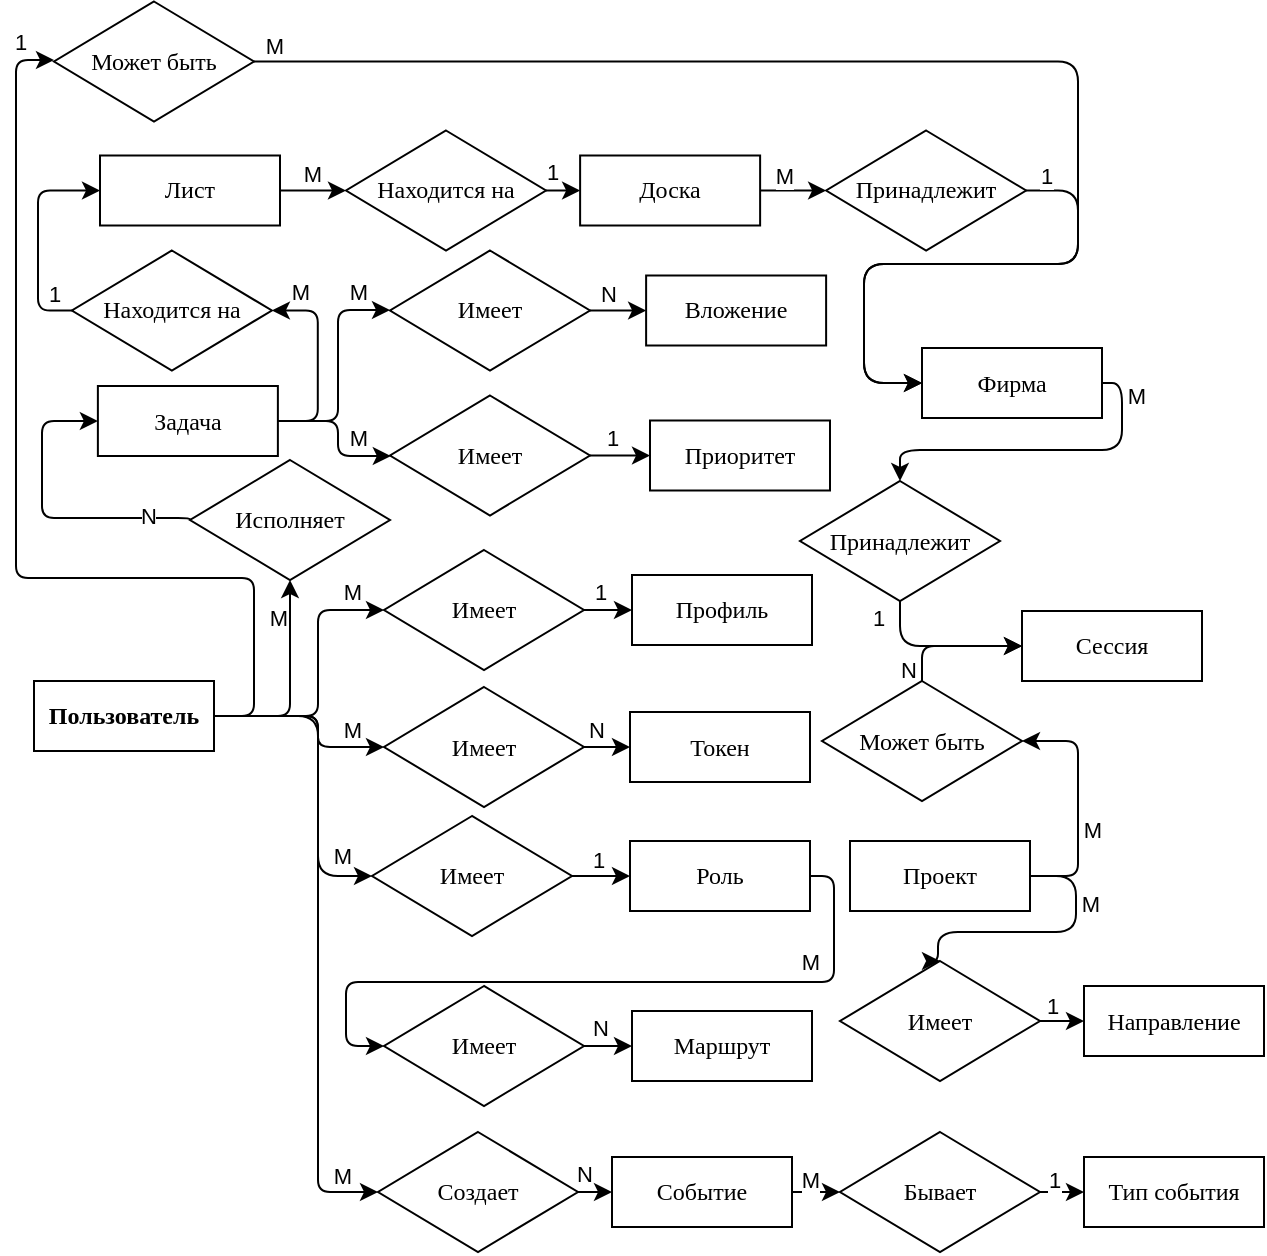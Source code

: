 <mxfile version="24.4.10" type="github">
  <diagram name="Page-1" id="e56a1550-8fbb-45ad-956c-1786394a9013">
    <mxGraphModel dx="1857" dy="-1035" grid="0" gridSize="10" guides="1" tooltips="1" connect="1" arrows="1" fold="1" page="0" pageScale="1" pageWidth="1100" pageHeight="850" background="none" math="0" shadow="0">
      <root>
        <mxCell id="0" />
        <mxCell id="1" parent="0" />
        <mxCell id="h-be-nQW5oj6uktQYkDy-24" value="" style="edgeStyle=orthogonalEdgeStyle;orthogonalLoop=1;jettySize=auto;entryX=0;entryY=0.5;entryDx=0;entryDy=0;fontFamily=Liberation Serif;strokeWidth=1;strokeColor=default;shadow=0;arcSize=12;verticalAlign=middle;labelBorderColor=none;textShadow=0;html=1;" parent="1" source="h-be-nQW5oj6uktQYkDy-1" target="h-be-nQW5oj6uktQYkDy-23" edge="1">
          <mxGeometry relative="1" as="geometry">
            <Array as="points">
              <mxPoint x="-272" y="1978" />
              <mxPoint x="-272" y="1994" />
            </Array>
          </mxGeometry>
        </mxCell>
        <mxCell id="i8nQIkuB7FwAI8t4EA_o-6" value="M" style="edgeLabel;html=1;align=center;verticalAlign=middle;resizable=0;points=[];" vertex="1" connectable="0" parent="h-be-nQW5oj6uktQYkDy-24">
          <mxGeometry x="0.714" relative="1" as="geometry">
            <mxPoint x="-2" y="-9" as="offset" />
          </mxGeometry>
        </mxCell>
        <mxCell id="h-be-nQW5oj6uktQYkDy-55" value="" style="edgeStyle=orthogonalEdgeStyle;orthogonalLoop=1;jettySize=auto;entryX=0;entryY=0.5;entryDx=0;entryDy=0;fontFamily=Liberation Serif;strokeWidth=1;strokeColor=default;shadow=0;arcSize=12;verticalAlign=middle;labelBorderColor=none;textShadow=0;html=1;exitX=1;exitY=0.5;exitDx=0;exitDy=0;" parent="1" source="h-be-nQW5oj6uktQYkDy-1" target="h-be-nQW5oj6uktQYkDy-54" edge="1">
          <mxGeometry relative="1" as="geometry">
            <Array as="points">
              <mxPoint x="-272" y="1978" />
              <mxPoint x="-272" y="2216" />
            </Array>
          </mxGeometry>
        </mxCell>
        <mxCell id="i8nQIkuB7FwAI8t4EA_o-13" value="M" style="edgeLabel;html=1;align=center;verticalAlign=middle;resizable=0;points=[];" vertex="1" connectable="0" parent="h-be-nQW5oj6uktQYkDy-55">
          <mxGeometry x="0.88" y="1" relative="1" as="geometry">
            <mxPoint x="1" y="-7" as="offset" />
          </mxGeometry>
        </mxCell>
        <mxCell id="h-be-nQW5oj6uktQYkDy-67" value="" style="edgeStyle=orthogonalEdgeStyle;orthogonalLoop=1;jettySize=auto;entryX=0;entryY=0.5;entryDx=0;entryDy=0;fontFamily=Liberation Serif;strokeWidth=1;strokeColor=default;shadow=0;arcSize=12;verticalAlign=middle;labelBorderColor=none;textShadow=0;html=1;" parent="1" source="h-be-nQW5oj6uktQYkDy-1" target="h-be-nQW5oj6uktQYkDy-66" edge="1">
          <mxGeometry relative="1" as="geometry">
            <Array as="points">
              <mxPoint x="-272" y="1978" />
              <mxPoint x="-272" y="1925" />
            </Array>
          </mxGeometry>
        </mxCell>
        <mxCell id="i8nQIkuB7FwAI8t4EA_o-15" value="M" style="edgeLabel;html=1;align=center;verticalAlign=middle;resizable=0;points=[];" vertex="1" connectable="0" parent="h-be-nQW5oj6uktQYkDy-67">
          <mxGeometry x="0.692" relative="1" as="geometry">
            <mxPoint x="5" y="-9" as="offset" />
          </mxGeometry>
        </mxCell>
        <mxCell id="h-be-nQW5oj6uktQYkDy-74" value="" style="edgeStyle=orthogonalEdgeStyle;orthogonalLoop=1;jettySize=auto;entryX=0.5;entryY=1;entryDx=0;entryDy=0;fontFamily=Liberation Serif;strokeWidth=1;strokeColor=default;shadow=0;arcSize=12;verticalAlign=middle;labelBorderColor=none;textShadow=0;html=1;exitX=1;exitY=0.5;exitDx=0;exitDy=0;" parent="1" source="h-be-nQW5oj6uktQYkDy-1" target="h-be-nQW5oj6uktQYkDy-73" edge="1">
          <mxGeometry relative="1" as="geometry">
            <mxPoint x="-116.0" y="2072" as="targetPoint" />
            <Array as="points">
              <mxPoint x="-286" y="1978" />
            </Array>
          </mxGeometry>
        </mxCell>
        <mxCell id="i8nQIkuB7FwAI8t4EA_o-17" value="M" style="edgeLabel;html=1;align=center;verticalAlign=middle;resizable=0;points=[];" vertex="1" connectable="0" parent="h-be-nQW5oj6uktQYkDy-74">
          <mxGeometry x="0.654" relative="1" as="geometry">
            <mxPoint x="-6" as="offset" />
          </mxGeometry>
        </mxCell>
        <mxCell id="h-be-nQW5oj6uktQYkDy-76" value="" style="edgeStyle=orthogonalEdgeStyle;orthogonalLoop=1;jettySize=auto;entryX=0;entryY=0.5;entryDx=0;entryDy=0;fontFamily=Liberation Serif;exitX=1;exitY=0.5;exitDx=0;exitDy=0;strokeWidth=1;strokeColor=default;shadow=0;arcSize=12;verticalAlign=middle;labelBorderColor=none;textShadow=0;html=1;" parent="1" source="h-be-nQW5oj6uktQYkDy-1" target="h-be-nQW5oj6uktQYkDy-77" edge="1">
          <mxGeometry relative="1" as="geometry">
            <mxPoint x="-371.03" y="1946" as="sourcePoint" />
            <mxPoint x="-483.03" y="1545" as="targetPoint" />
            <Array as="points">
              <mxPoint x="-304" y="1978" />
              <mxPoint x="-304" y="1909" />
              <mxPoint x="-423" y="1909" />
              <mxPoint x="-423" y="1650" />
              <mxPoint x="-404" y="1650" />
            </Array>
          </mxGeometry>
        </mxCell>
        <mxCell id="i8nQIkuB7FwAI8t4EA_o-1" value="1" style="edgeLabel;html=1;align=center;verticalAlign=middle;resizable=0;points=[];" vertex="1" connectable="0" parent="h-be-nQW5oj6uktQYkDy-76">
          <mxGeometry x="0.779" y="1" relative="1" as="geometry">
            <mxPoint x="3" y="-43" as="offset" />
          </mxGeometry>
        </mxCell>
        <mxCell id="i8nQIkuB7FwAI8t4EA_o-38" style="rounded=1;orthogonalLoop=1;jettySize=auto;html=1;entryX=0;entryY=0.5;entryDx=0;entryDy=0;edgeStyle=orthogonalEdgeStyle;curved=0;" edge="1" parent="1" source="h-be-nQW5oj6uktQYkDy-1" target="i8nQIkuB7FwAI8t4EA_o-36">
          <mxGeometry relative="1" as="geometry">
            <Array as="points">
              <mxPoint x="-272" y="1978" />
              <mxPoint x="-272" y="2058" />
            </Array>
          </mxGeometry>
        </mxCell>
        <mxCell id="i8nQIkuB7FwAI8t4EA_o-42" value="M" style="edgeLabel;html=1;align=center;verticalAlign=middle;resizable=0;points=[];" vertex="1" connectable="0" parent="i8nQIkuB7FwAI8t4EA_o-38">
          <mxGeometry x="0.779" y="-1" relative="1" as="geometry">
            <mxPoint x="2" y="-11" as="offset" />
          </mxGeometry>
        </mxCell>
        <mxCell id="h-be-nQW5oj6uktQYkDy-1" value="Пользователь" style="rounded=0;fontFamily=Liberation Serif;strokeWidth=1;strokeColor=default;shadow=0;arcSize=12;verticalAlign=middle;labelBorderColor=none;textShadow=0;whiteSpace=wrap;html=1;fontSize=12;fontStyle=1" parent="1" vertex="1">
          <mxGeometry x="-414" y="1960.5" width="90" height="35" as="geometry" />
        </mxCell>
        <mxCell id="h-be-nQW5oj6uktQYkDy-2" value="Роль" style="rounded=0;fontFamily=Liberation Serif;strokeWidth=1;strokeColor=default;shadow=0;arcSize=12;verticalAlign=middle;labelBorderColor=none;textShadow=0;whiteSpace=wrap;html=1;flipH=1;" parent="1" vertex="1">
          <mxGeometry x="-116" y="2040.5" width="90" height="35" as="geometry" />
        </mxCell>
        <mxCell id="h-be-nQW5oj6uktQYkDy-4" value="Токен" style="rounded=0;fontFamily=Liberation Serif;strokeWidth=1;strokeColor=default;shadow=0;arcSize=12;verticalAlign=middle;labelBorderColor=none;textShadow=0;whiteSpace=wrap;html=1;" parent="1" vertex="1">
          <mxGeometry x="-116" y="1976" width="90" height="35" as="geometry" />
        </mxCell>
        <mxCell id="h-be-nQW5oj6uktQYkDy-93" style="edgeStyle=orthogonalEdgeStyle;orthogonalLoop=1;jettySize=auto;html=1;entryX=0.5;entryY=0;entryDx=0;entryDy=0;exitX=1;exitY=0.5;exitDx=0;exitDy=0;" parent="1" source="h-be-nQW5oj6uktQYkDy-5" target="h-be-nQW5oj6uktQYkDy-51" edge="1">
          <mxGeometry relative="1" as="geometry">
            <Array as="points">
              <mxPoint x="130" y="1812" />
              <mxPoint x="130" y="1845" />
              <mxPoint x="19" y="1845" />
            </Array>
          </mxGeometry>
        </mxCell>
        <mxCell id="i8nQIkuB7FwAI8t4EA_o-29" value="M" style="edgeLabel;html=1;align=center;verticalAlign=middle;resizable=0;points=[];" vertex="1" connectable="0" parent="h-be-nQW5oj6uktQYkDy-93">
          <mxGeometry x="0.7" relative="1" as="geometry">
            <mxPoint x="108" y="-27" as="offset" />
          </mxGeometry>
        </mxCell>
        <mxCell id="h-be-nQW5oj6uktQYkDy-5" value="Фирма" style="rounded=0;fontFamily=Liberation Serif;strokeWidth=1;strokeColor=default;shadow=0;arcSize=12;verticalAlign=middle;labelBorderColor=none;textShadow=0;whiteSpace=wrap;html=1;" parent="1" vertex="1">
          <mxGeometry x="30" y="1794" width="90" height="35" as="geometry" />
        </mxCell>
        <mxCell id="h-be-nQW5oj6uktQYkDy-58" value="" style="edgeStyle=orthogonalEdgeStyle;orthogonalLoop=1;jettySize=auto;entryX=1;entryY=0.5;entryDx=0;entryDy=0;fontFamily=Liberation Serif;exitX=1;exitY=0.5;exitDx=0;exitDy=0;strokeWidth=1;strokeColor=default;shadow=0;arcSize=12;verticalAlign=middle;labelBorderColor=none;textShadow=0;html=1;" parent="1" source="h-be-nQW5oj6uktQYkDy-6" target="h-be-nQW5oj6uktQYkDy-57" edge="1">
          <mxGeometry relative="1" as="geometry">
            <Array as="points">
              <mxPoint x="108" y="2058" />
              <mxPoint x="108" y="1991" />
            </Array>
          </mxGeometry>
        </mxCell>
        <mxCell id="i8nQIkuB7FwAI8t4EA_o-31" value="M" style="edgeLabel;html=1;align=center;verticalAlign=middle;resizable=0;points=[];" vertex="1" connectable="0" parent="h-be-nQW5oj6uktQYkDy-58">
          <mxGeometry x="-0.193" y="-1" relative="1" as="geometry">
            <mxPoint x="6" y="1" as="offset" />
          </mxGeometry>
        </mxCell>
        <mxCell id="h-be-nQW5oj6uktQYkDy-96" style="edgeStyle=orthogonalEdgeStyle;orthogonalLoop=1;jettySize=auto;html=1;entryX=0.5;entryY=0;entryDx=0;entryDy=0;exitX=1;exitY=0.5;exitDx=0;exitDy=0;" parent="1" source="h-be-nQW5oj6uktQYkDy-6" target="h-be-nQW5oj6uktQYkDy-70" edge="1">
          <mxGeometry relative="1" as="geometry">
            <Array as="points">
              <mxPoint x="107" y="2058" />
              <mxPoint x="107" y="2086" />
              <mxPoint x="38" y="2086" />
              <mxPoint x="38" y="2101" />
            </Array>
          </mxGeometry>
        </mxCell>
        <mxCell id="i8nQIkuB7FwAI8t4EA_o-33" value="M" style="edgeLabel;html=1;align=center;verticalAlign=middle;resizable=0;points=[];" vertex="1" connectable="0" parent="h-be-nQW5oj6uktQYkDy-96">
          <mxGeometry x="-0.423" y="-1" relative="1" as="geometry">
            <mxPoint x="8" y="-2" as="offset" />
          </mxGeometry>
        </mxCell>
        <mxCell id="h-be-nQW5oj6uktQYkDy-6" value="Проект" style="rounded=0;fontFamily=Liberation Serif;strokeWidth=1;strokeColor=default;shadow=0;arcSize=12;verticalAlign=middle;labelBorderColor=none;textShadow=0;whiteSpace=wrap;html=1;" parent="1" vertex="1">
          <mxGeometry x="-6" y="2040.5" width="90" height="35" as="geometry" />
        </mxCell>
        <mxCell id="h-be-nQW5oj6uktQYkDy-7" value="Маршрут" style="rounded=0;fontFamily=Liberation Serif;strokeWidth=1;strokeColor=default;shadow=0;arcSize=12;verticalAlign=middle;labelBorderColor=none;textShadow=0;whiteSpace=wrap;html=1;" parent="1" vertex="1">
          <mxGeometry x="-115" y="2125.5" width="90" height="35" as="geometry" />
        </mxCell>
        <mxCell id="h-be-nQW5oj6uktQYkDy-8" value="Сессия" style="rounded=0;fontFamily=Liberation Serif;strokeWidth=1;strokeColor=default;shadow=0;arcSize=12;verticalAlign=middle;labelBorderColor=none;textShadow=0;whiteSpace=wrap;html=1;" parent="1" vertex="1">
          <mxGeometry x="80" y="1925.5" width="90" height="35" as="geometry" />
        </mxCell>
        <mxCell id="h-be-nQW5oj6uktQYkDy-49" value="" style="edgeStyle=orthogonalEdgeStyle;orthogonalLoop=1;jettySize=auto;entryX=0;entryY=0.5;entryDx=0;entryDy=0;fontFamily=Liberation Serif;exitX=1;exitY=0.5;exitDx=0;exitDy=0;strokeWidth=1;strokeColor=default;shadow=0;arcSize=12;verticalAlign=middle;labelBorderColor=none;textShadow=0;html=1;" parent="1" source="h-be-nQW5oj6uktQYkDy-9" target="h-be-nQW5oj6uktQYkDy-48" edge="1">
          <mxGeometry relative="1" as="geometry" />
        </mxCell>
        <mxCell id="i8nQIkuB7FwAI8t4EA_o-27" value="M" style="edgeLabel;html=1;align=center;verticalAlign=middle;resizable=0;points=[];" vertex="1" connectable="0" parent="h-be-nQW5oj6uktQYkDy-49">
          <mxGeometry x="-0.338" y="3" relative="1" as="geometry">
            <mxPoint x="1" y="-5" as="offset" />
          </mxGeometry>
        </mxCell>
        <mxCell id="h-be-nQW5oj6uktQYkDy-9" value="Доска" style="rounded=0;fontFamily=Liberation Serif;strokeWidth=1;strokeColor=default;shadow=0;arcSize=12;verticalAlign=middle;labelBorderColor=none;textShadow=0;whiteSpace=wrap;html=1;" parent="1" vertex="1">
          <mxGeometry x="-140.94" y="1697.75" width="90" height="35" as="geometry" />
        </mxCell>
        <mxCell id="h-be-nQW5oj6uktQYkDy-46" value="" style="edgeStyle=orthogonalEdgeStyle;orthogonalLoop=1;jettySize=auto;entryX=0;entryY=0.5;entryDx=0;entryDy=0;fontFamily=Liberation Serif;exitX=1;exitY=0.5;exitDx=0;exitDy=0;strokeWidth=1;strokeColor=default;shadow=0;arcSize=12;verticalAlign=middle;labelBorderColor=none;textShadow=0;html=1;" parent="1" source="h-be-nQW5oj6uktQYkDy-10" target="h-be-nQW5oj6uktQYkDy-45" edge="1">
          <mxGeometry relative="1" as="geometry" />
        </mxCell>
        <mxCell id="i8nQIkuB7FwAI8t4EA_o-25" value="M" style="edgeLabel;html=1;align=center;verticalAlign=middle;resizable=0;points=[];" vertex="1" connectable="0" parent="h-be-nQW5oj6uktQYkDy-46">
          <mxGeometry x="0.004" y="1" relative="1" as="geometry">
            <mxPoint x="-1" y="-8" as="offset" />
          </mxGeometry>
        </mxCell>
        <mxCell id="h-be-nQW5oj6uktQYkDy-10" value="Лист" style="rounded=0;fontFamily=Liberation Serif;strokeWidth=1;strokeColor=default;shadow=0;arcSize=12;verticalAlign=middle;labelBorderColor=none;textShadow=0;whiteSpace=wrap;html=1;" parent="1" vertex="1">
          <mxGeometry x="-381" y="1697.75" width="90" height="35" as="geometry" />
        </mxCell>
        <mxCell id="h-be-nQW5oj6uktQYkDy-62" value="" style="edgeStyle=orthogonalEdgeStyle;orthogonalLoop=1;jettySize=auto;entryX=0;entryY=0.5;entryDx=0;entryDy=0;fontFamily=Liberation Serif;exitX=1;exitY=0.5;exitDx=0;exitDy=0;strokeWidth=1;strokeColor=default;shadow=0;arcSize=12;verticalAlign=middle;labelBorderColor=none;textShadow=0;html=1;" parent="1" source="h-be-nQW5oj6uktQYkDy-11" target="h-be-nQW5oj6uktQYkDy-35" edge="1">
          <mxGeometry relative="1" as="geometry">
            <Array as="points">
              <mxPoint x="-262" y="1831" />
              <mxPoint x="-262" y="1775" />
              <mxPoint x="-236" y="1775" />
            </Array>
          </mxGeometry>
        </mxCell>
        <mxCell id="i8nQIkuB7FwAI8t4EA_o-21" value="M" style="edgeLabel;html=1;align=center;verticalAlign=middle;resizable=0;points=[];" vertex="1" connectable="0" parent="h-be-nQW5oj6uktQYkDy-62">
          <mxGeometry x="0.156" y="1" relative="1" as="geometry">
            <mxPoint x="11" y="-30" as="offset" />
          </mxGeometry>
        </mxCell>
        <mxCell id="h-be-nQW5oj6uktQYkDy-63" value="" style="edgeStyle=orthogonalEdgeStyle;orthogonalLoop=1;jettySize=auto;fontFamily=Liberation Serif;strokeWidth=1;strokeColor=default;shadow=0;arcSize=12;verticalAlign=middle;labelBorderColor=none;textShadow=0;html=1;" parent="1" source="h-be-nQW5oj6uktQYkDy-11" target="h-be-nQW5oj6uktQYkDy-38" edge="1">
          <mxGeometry relative="1" as="geometry">
            <Array as="points">
              <mxPoint x="-262" y="1831" />
              <mxPoint x="-262" y="1848" />
            </Array>
          </mxGeometry>
        </mxCell>
        <mxCell id="i8nQIkuB7FwAI8t4EA_o-19" value="M" style="edgeLabel;html=1;align=center;verticalAlign=middle;resizable=0;points=[];" vertex="1" connectable="0" parent="h-be-nQW5oj6uktQYkDy-63">
          <mxGeometry x="0.48" y="3" relative="1" as="geometry">
            <mxPoint x="3" y="-6" as="offset" />
          </mxGeometry>
        </mxCell>
        <mxCell id="h-be-nQW5oj6uktQYkDy-64" value="" style="edgeStyle=orthogonalEdgeStyle;orthogonalLoop=1;jettySize=auto;entryX=1;entryY=0.5;entryDx=0;entryDy=0;exitX=1;exitY=0.5;exitDx=0;exitDy=0;fontFamily=Liberation Serif;strokeWidth=1;strokeColor=default;shadow=0;arcSize=12;verticalAlign=middle;labelBorderColor=none;textShadow=0;html=1;" parent="1" source="h-be-nQW5oj6uktQYkDy-11" target="h-be-nQW5oj6uktQYkDy-42" edge="1">
          <mxGeometry relative="1" as="geometry" />
        </mxCell>
        <mxCell id="i8nQIkuB7FwAI8t4EA_o-23" value="M" style="edgeLabel;html=1;align=center;verticalAlign=middle;resizable=0;points=[];" vertex="1" connectable="0" parent="h-be-nQW5oj6uktQYkDy-64">
          <mxGeometry x="0.091" y="1" relative="1" as="geometry">
            <mxPoint x="-8" y="-31" as="offset" />
          </mxGeometry>
        </mxCell>
        <mxCell id="h-be-nQW5oj6uktQYkDy-11" value="Задача" style="rounded=0;fontFamily=Liberation Serif;strokeWidth=1;strokeColor=default;shadow=0;arcSize=12;verticalAlign=middle;labelBorderColor=none;textShadow=0;whiteSpace=wrap;html=1;" parent="1" vertex="1">
          <mxGeometry x="-382.06" y="1813" width="90" height="35" as="geometry" />
        </mxCell>
        <mxCell id="h-be-nQW5oj6uktQYkDy-12" value="Вложение" style="rounded=0;fontFamily=Liberation Serif;strokeWidth=1;strokeColor=default;shadow=0;arcSize=12;verticalAlign=middle;labelBorderColor=none;textShadow=0;whiteSpace=wrap;html=1;" parent="1" vertex="1">
          <mxGeometry x="-107.94" y="1757.75" width="90" height="35" as="geometry" />
        </mxCell>
        <mxCell id="h-be-nQW5oj6uktQYkDy-13" value="Приоритет" style="rounded=0;fontFamily=Liberation Serif;strokeWidth=1;strokeColor=default;shadow=0;arcSize=12;verticalAlign=middle;labelBorderColor=none;textShadow=0;whiteSpace=wrap;html=1;" parent="1" vertex="1">
          <mxGeometry x="-106.0" y="1830.25" width="90" height="35" as="geometry" />
        </mxCell>
        <mxCell id="h-be-nQW5oj6uktQYkDy-22" value="" style="edgeStyle=orthogonalEdgeStyle;orthogonalLoop=1;jettySize=auto;entryX=0;entryY=0.5;entryDx=0;entryDy=0;fontFamily=Liberation Serif;strokeWidth=1;strokeColor=default;shadow=0;arcSize=12;verticalAlign=middle;labelBorderColor=none;textShadow=0;html=1;exitX=1;exitY=0.5;exitDx=0;exitDy=0;" parent="1" source="h-be-nQW5oj6uktQYkDy-2" target="h-be-nQW5oj6uktQYkDy-20" edge="1">
          <mxGeometry relative="1" as="geometry">
            <mxPoint x="-120" y="1931.5" as="sourcePoint" />
            <Array as="points">
              <mxPoint x="-14" y="2058" />
              <mxPoint x="-14" y="2111" />
              <mxPoint x="-258" y="2111" />
              <mxPoint x="-258" y="2143" />
            </Array>
          </mxGeometry>
        </mxCell>
        <mxCell id="i8nQIkuB7FwAI8t4EA_o-40" value="M" style="edgeLabel;html=1;align=center;verticalAlign=middle;resizable=0;points=[];" vertex="1" connectable="0" parent="h-be-nQW5oj6uktQYkDy-22">
          <mxGeometry x="-0.475" y="-1" relative="1" as="geometry">
            <mxPoint x="17" y="-9" as="offset" />
          </mxGeometry>
        </mxCell>
        <mxCell id="i8nQIkuB7FwAI8t4EA_o-37" style="edgeStyle=orthogonalEdgeStyle;rounded=0;orthogonalLoop=1;jettySize=auto;html=1;exitX=1;exitY=0.5;exitDx=0;exitDy=0;entryX=0;entryY=0.5;entryDx=0;entryDy=0;" edge="1" parent="1" source="h-be-nQW5oj6uktQYkDy-20" target="h-be-nQW5oj6uktQYkDy-7">
          <mxGeometry relative="1" as="geometry" />
        </mxCell>
        <mxCell id="i8nQIkuB7FwAI8t4EA_o-41" value="N" style="edgeLabel;html=1;align=center;verticalAlign=middle;resizable=0;points=[];" vertex="1" connectable="0" parent="i8nQIkuB7FwAI8t4EA_o-37">
          <mxGeometry x="-0.319" relative="1" as="geometry">
            <mxPoint y="-9" as="offset" />
          </mxGeometry>
        </mxCell>
        <mxCell id="h-be-nQW5oj6uktQYkDy-20" value="Имеет" style="rhombus;fontFamily=Liberation Serif;strokeWidth=1;strokeColor=default;shadow=0;arcSize=12;verticalAlign=middle;labelBorderColor=none;textShadow=0;whiteSpace=wrap;html=1;flipH=1;" parent="1" vertex="1">
          <mxGeometry x="-239" y="2113" width="100" height="60" as="geometry" />
        </mxCell>
        <mxCell id="h-be-nQW5oj6uktQYkDy-25" value="" style="edgeStyle=orthogonalEdgeStyle;orthogonalLoop=1;jettySize=auto;exitX=1;exitY=0.5;exitDx=0;exitDy=0;entryX=0;entryY=0.5;entryDx=0;entryDy=0;fontFamily=Liberation Serif;strokeWidth=1;strokeColor=default;shadow=0;arcSize=12;verticalAlign=middle;labelBorderColor=none;textShadow=0;html=1;" parent="1" source="h-be-nQW5oj6uktQYkDy-23" target="h-be-nQW5oj6uktQYkDy-4" edge="1">
          <mxGeometry relative="1" as="geometry" />
        </mxCell>
        <mxCell id="i8nQIkuB7FwAI8t4EA_o-5" value="N" style="edgeLabel;html=1;align=center;verticalAlign=middle;resizable=0;points=[];" vertex="1" connectable="0" parent="h-be-nQW5oj6uktQYkDy-25">
          <mxGeometry x="-0.162" y="1" relative="1" as="geometry">
            <mxPoint x="-4" y="-8" as="offset" />
          </mxGeometry>
        </mxCell>
        <mxCell id="h-be-nQW5oj6uktQYkDy-23" value="Имеет" style="rhombus;fontFamily=Liberation Serif;strokeWidth=1;strokeColor=default;shadow=0;arcSize=12;verticalAlign=middle;labelBorderColor=none;textShadow=0;whiteSpace=wrap;html=1;" parent="1" vertex="1">
          <mxGeometry x="-239" y="1963.5" width="100" height="60" as="geometry" />
        </mxCell>
        <mxCell id="h-be-nQW5oj6uktQYkDy-95" style="edgeStyle=orthogonalEdgeStyle;orthogonalLoop=1;jettySize=auto;html=1;entryX=0;entryY=0.5;entryDx=0;entryDy=0;" parent="1" source="h-be-nQW5oj6uktQYkDy-26" target="h-be-nQW5oj6uktQYkDy-28" edge="1">
          <mxGeometry relative="1" as="geometry" />
        </mxCell>
        <mxCell id="i8nQIkuB7FwAI8t4EA_o-11" value="M" style="edgeLabel;html=1;align=center;verticalAlign=middle;resizable=0;points=[];" vertex="1" connectable="0" parent="h-be-nQW5oj6uktQYkDy-95">
          <mxGeometry x="0.468" relative="1" as="geometry">
            <mxPoint y="-6" as="offset" />
          </mxGeometry>
        </mxCell>
        <mxCell id="h-be-nQW5oj6uktQYkDy-26" value="Событие" style="rounded=0;fontFamily=Liberation Serif;strokeWidth=1;strokeColor=default;shadow=0;arcSize=12;verticalAlign=middle;labelBorderColor=none;textShadow=0;whiteSpace=wrap;html=1;" parent="1" vertex="1">
          <mxGeometry x="-125" y="2198.5" width="90" height="35" as="geometry" />
        </mxCell>
        <mxCell id="h-be-nQW5oj6uktQYkDy-27" value="Тип события" style="rounded=0;fontFamily=Liberation Serif;strokeWidth=1;strokeColor=default;shadow=0;arcSize=12;verticalAlign=middle;labelBorderColor=none;textShadow=0;whiteSpace=wrap;html=1;" parent="1" vertex="1">
          <mxGeometry x="111" y="2198.5" width="90" height="35" as="geometry" />
        </mxCell>
        <mxCell id="h-be-nQW5oj6uktQYkDy-30" value="" style="edgeStyle=orthogonalEdgeStyle;orthogonalLoop=1;jettySize=auto;entryX=0;entryY=0.5;entryDx=0;entryDy=0;fontFamily=Liberation Serif;strokeWidth=1;strokeColor=default;shadow=0;arcSize=12;verticalAlign=middle;labelBorderColor=none;textShadow=0;html=1;" parent="1" source="h-be-nQW5oj6uktQYkDy-28" target="h-be-nQW5oj6uktQYkDy-27" edge="1">
          <mxGeometry relative="1" as="geometry" />
        </mxCell>
        <mxCell id="i8nQIkuB7FwAI8t4EA_o-12" value="1" style="edgeLabel;html=1;align=center;verticalAlign=middle;resizable=0;points=[];" vertex="1" connectable="0" parent="h-be-nQW5oj6uktQYkDy-30">
          <mxGeometry x="0.049" y="2" relative="1" as="geometry">
            <mxPoint x="-3" y="-8" as="offset" />
          </mxGeometry>
        </mxCell>
        <mxCell id="h-be-nQW5oj6uktQYkDy-28" value="Бывает" style="rhombus;fontFamily=Liberation Serif;strokeWidth=1;strokeColor=default;shadow=0;arcSize=12;verticalAlign=middle;labelBorderColor=none;textShadow=0;whiteSpace=wrap;html=1;" parent="1" vertex="1">
          <mxGeometry x="-11" y="2186" width="100" height="60" as="geometry" />
        </mxCell>
        <mxCell id="h-be-nQW5oj6uktQYkDy-60" value="" style="edgeStyle=orthogonalEdgeStyle;orthogonalLoop=1;jettySize=auto;entryX=0;entryY=0.5;entryDx=0;entryDy=0;fontFamily=Liberation Serif;strokeWidth=1;strokeColor=default;shadow=0;arcSize=12;verticalAlign=middle;labelBorderColor=none;textShadow=0;html=1;" parent="1" source="h-be-nQW5oj6uktQYkDy-35" target="h-be-nQW5oj6uktQYkDy-12" edge="1">
          <mxGeometry relative="1" as="geometry" />
        </mxCell>
        <mxCell id="i8nQIkuB7FwAI8t4EA_o-22" value="N" style="edgeLabel;html=1;align=center;verticalAlign=middle;resizable=0;points=[];" vertex="1" connectable="0" parent="h-be-nQW5oj6uktQYkDy-60">
          <mxGeometry x="-0.754" y="-1" relative="1" as="geometry">
            <mxPoint x="2" y="-10" as="offset" />
          </mxGeometry>
        </mxCell>
        <mxCell id="h-be-nQW5oj6uktQYkDy-35" value="Имеет" style="rhombus;fontFamily=Liberation Serif;strokeWidth=1;strokeColor=default;shadow=0;arcSize=12;verticalAlign=middle;labelBorderColor=none;textShadow=0;whiteSpace=wrap;html=1;" parent="1" vertex="1">
          <mxGeometry x="-236" y="1745.25" width="100" height="60" as="geometry" />
        </mxCell>
        <mxCell id="h-be-nQW5oj6uktQYkDy-61" value="" style="edgeStyle=orthogonalEdgeStyle;orthogonalLoop=1;jettySize=auto;fontFamily=Liberation Serif;entryX=0;entryY=0.5;entryDx=0;entryDy=0;strokeWidth=1;strokeColor=default;shadow=0;arcSize=12;verticalAlign=middle;labelBorderColor=none;textShadow=0;html=1;" parent="1" source="h-be-nQW5oj6uktQYkDy-38" target="h-be-nQW5oj6uktQYkDy-13" edge="1">
          <mxGeometry relative="1" as="geometry" />
        </mxCell>
        <mxCell id="i8nQIkuB7FwAI8t4EA_o-20" value="1" style="edgeLabel;html=1;align=center;verticalAlign=middle;resizable=0;points=[];" vertex="1" connectable="0" parent="h-be-nQW5oj6uktQYkDy-61">
          <mxGeometry x="0.634" y="2" relative="1" as="geometry">
            <mxPoint x="-10" y="-7" as="offset" />
          </mxGeometry>
        </mxCell>
        <mxCell id="h-be-nQW5oj6uktQYkDy-38" value="Имеет" style="rhombus;fontFamily=Liberation Serif;strokeWidth=1;strokeColor=default;shadow=0;arcSize=12;verticalAlign=middle;labelBorderColor=none;textShadow=0;whiteSpace=wrap;html=1;" parent="1" vertex="1">
          <mxGeometry x="-236" y="1817.75" width="100" height="60" as="geometry" />
        </mxCell>
        <mxCell id="h-be-nQW5oj6uktQYkDy-44" value="" style="edgeStyle=orthogonalEdgeStyle;orthogonalLoop=1;jettySize=auto;exitX=0;exitY=0.5;exitDx=0;exitDy=0;fontFamily=Liberation Serif;strokeWidth=1;strokeColor=default;shadow=0;arcSize=12;verticalAlign=middle;labelBorderColor=none;textShadow=0;html=1;entryX=0;entryY=0.5;entryDx=0;entryDy=0;" parent="1" source="h-be-nQW5oj6uktQYkDy-42" target="h-be-nQW5oj6uktQYkDy-10" edge="1">
          <mxGeometry relative="1" as="geometry">
            <mxPoint x="-395.06" y="1703" as="targetPoint" />
            <Array as="points">
              <mxPoint x="-412" y="1775" />
              <mxPoint x="-412" y="1715" />
            </Array>
          </mxGeometry>
        </mxCell>
        <mxCell id="i8nQIkuB7FwAI8t4EA_o-24" value="1" style="edgeLabel;html=1;align=center;verticalAlign=middle;resizable=0;points=[];" vertex="1" connectable="0" parent="h-be-nQW5oj6uktQYkDy-44">
          <mxGeometry x="-0.238" relative="1" as="geometry">
            <mxPoint x="8" y="16" as="offset" />
          </mxGeometry>
        </mxCell>
        <mxCell id="h-be-nQW5oj6uktQYkDy-42" value="Находится на" style="rhombus;fontFamily=Liberation Serif;strokeWidth=1;strokeColor=default;shadow=0;arcSize=12;verticalAlign=middle;labelBorderColor=none;textShadow=0;whiteSpace=wrap;html=1;" parent="1" vertex="1">
          <mxGeometry x="-395.06" y="1745.25" width="100" height="60" as="geometry" />
        </mxCell>
        <mxCell id="h-be-nQW5oj6uktQYkDy-47" value="" style="edgeStyle=orthogonalEdgeStyle;orthogonalLoop=1;jettySize=auto;entryX=0;entryY=0.5;entryDx=0;entryDy=0;fontFamily=Liberation Serif;exitX=1;exitY=0.5;exitDx=0;exitDy=0;strokeWidth=1;strokeColor=default;shadow=0;arcSize=12;verticalAlign=middle;labelBorderColor=none;textShadow=0;html=1;" parent="1" source="h-be-nQW5oj6uktQYkDy-45" target="h-be-nQW5oj6uktQYkDy-9" edge="1">
          <mxGeometry relative="1" as="geometry" />
        </mxCell>
        <mxCell id="i8nQIkuB7FwAI8t4EA_o-26" value="1" style="edgeLabel;html=1;align=center;verticalAlign=middle;resizable=0;points=[];" vertex="1" connectable="0" parent="h-be-nQW5oj6uktQYkDy-47">
          <mxGeometry x="-0.441" y="-1" relative="1" as="geometry">
            <mxPoint x="-2" y="-11" as="offset" />
          </mxGeometry>
        </mxCell>
        <mxCell id="h-be-nQW5oj6uktQYkDy-45" value="Находится на" style="rhombus;fontFamily=Liberation Serif;strokeWidth=1;strokeColor=default;shadow=0;arcSize=12;verticalAlign=middle;labelBorderColor=none;textShadow=0;whiteSpace=wrap;html=1;" parent="1" vertex="1">
          <mxGeometry x="-258" y="1685.25" width="100" height="60" as="geometry" />
        </mxCell>
        <mxCell id="h-be-nQW5oj6uktQYkDy-92" style="edgeStyle=orthogonalEdgeStyle;orthogonalLoop=1;jettySize=auto;html=1;entryX=0;entryY=0.5;entryDx=0;entryDy=0;exitX=1;exitY=0.5;exitDx=0;exitDy=0;" parent="1" source="h-be-nQW5oj6uktQYkDy-48" target="h-be-nQW5oj6uktQYkDy-5" edge="1">
          <mxGeometry relative="1" as="geometry">
            <Array as="points">
              <mxPoint x="108" y="1715" />
              <mxPoint x="108" y="1752" />
              <mxPoint x="1" y="1752" />
              <mxPoint x="1" y="1812" />
            </Array>
          </mxGeometry>
        </mxCell>
        <mxCell id="i8nQIkuB7FwAI8t4EA_o-28" value="1" style="edgeLabel;html=1;align=center;verticalAlign=middle;resizable=0;points=[];" vertex="1" connectable="0" parent="h-be-nQW5oj6uktQYkDy-92">
          <mxGeometry x="-0.91" y="1" relative="1" as="geometry">
            <mxPoint x="-2" y="-7" as="offset" />
          </mxGeometry>
        </mxCell>
        <mxCell id="h-be-nQW5oj6uktQYkDy-48" value="Принадлежит" style="rhombus;fontFamily=Liberation Serif;strokeWidth=1;strokeColor=default;shadow=0;arcSize=12;verticalAlign=middle;labelBorderColor=none;textShadow=0;whiteSpace=wrap;html=1;" parent="1" vertex="1">
          <mxGeometry x="-17.94" y="1685.25" width="100" height="60" as="geometry" />
        </mxCell>
        <mxCell id="h-be-nQW5oj6uktQYkDy-98" style="edgeStyle=orthogonalEdgeStyle;orthogonalLoop=1;jettySize=auto;html=1;exitX=0.5;exitY=1;exitDx=0;exitDy=0;entryX=0;entryY=0.5;entryDx=0;entryDy=0;" parent="1" source="h-be-nQW5oj6uktQYkDy-51" target="h-be-nQW5oj6uktQYkDy-8" edge="1">
          <mxGeometry relative="1" as="geometry">
            <Array as="points">
              <mxPoint x="19" y="1943" />
            </Array>
          </mxGeometry>
        </mxCell>
        <mxCell id="i8nQIkuB7FwAI8t4EA_o-30" value="1" style="edgeLabel;html=1;align=center;verticalAlign=middle;resizable=0;points=[];" vertex="1" connectable="0" parent="h-be-nQW5oj6uktQYkDy-98">
          <mxGeometry x="-0.784" y="1" relative="1" as="geometry">
            <mxPoint x="-12" y="-1" as="offset" />
          </mxGeometry>
        </mxCell>
        <mxCell id="h-be-nQW5oj6uktQYkDy-51" value="Принадлежит" style="rhombus;fontFamily=Liberation Serif;strokeWidth=1;strokeColor=default;shadow=0;arcSize=12;verticalAlign=middle;labelBorderColor=none;textShadow=0;whiteSpace=wrap;html=1;" parent="1" vertex="1">
          <mxGeometry x="-31" y="1860.5" width="100" height="60" as="geometry" />
        </mxCell>
        <mxCell id="h-be-nQW5oj6uktQYkDy-56" value="" style="edgeStyle=orthogonalEdgeStyle;orthogonalLoop=1;jettySize=auto;exitX=1;exitY=0.5;exitDx=0;exitDy=0;entryX=0;entryY=0.5;entryDx=0;entryDy=0;fontFamily=Liberation Serif;strokeWidth=1;strokeColor=default;shadow=0;arcSize=12;verticalAlign=middle;labelBorderColor=none;textShadow=0;html=1;" parent="1" source="h-be-nQW5oj6uktQYkDy-54" target="h-be-nQW5oj6uktQYkDy-26" edge="1">
          <mxGeometry relative="1" as="geometry" />
        </mxCell>
        <mxCell id="i8nQIkuB7FwAI8t4EA_o-14" value="N" style="edgeLabel;html=1;align=center;verticalAlign=middle;resizable=0;points=[];" vertex="1" connectable="0" parent="h-be-nQW5oj6uktQYkDy-56">
          <mxGeometry x="-0.414" relative="1" as="geometry">
            <mxPoint x="-2" y="-9" as="offset" />
          </mxGeometry>
        </mxCell>
        <mxCell id="h-be-nQW5oj6uktQYkDy-54" value="Создает" style="rhombus;fontFamily=Liberation Serif;strokeWidth=1;strokeColor=default;shadow=0;arcSize=12;verticalAlign=middle;labelBorderColor=none;textShadow=0;whiteSpace=wrap;html=1;" parent="1" vertex="1">
          <mxGeometry x="-242" y="2186" width="100" height="60" as="geometry" />
        </mxCell>
        <mxCell id="h-be-nQW5oj6uktQYkDy-59" value="" style="edgeStyle=orthogonalEdgeStyle;orthogonalLoop=1;jettySize=auto;exitX=0.5;exitY=0;exitDx=0;exitDy=0;fontFamily=Liberation Serif;strokeWidth=1;strokeColor=default;shadow=0;arcSize=12;verticalAlign=middle;labelBorderColor=none;textShadow=0;html=1;entryX=0;entryY=0.5;entryDx=0;entryDy=0;" parent="1" source="h-be-nQW5oj6uktQYkDy-57" target="h-be-nQW5oj6uktQYkDy-8" edge="1">
          <mxGeometry relative="1" as="geometry">
            <mxPoint x="266" y="1801" as="targetPoint" />
            <Array as="points">
              <mxPoint x="30" y="1943" />
            </Array>
          </mxGeometry>
        </mxCell>
        <mxCell id="i8nQIkuB7FwAI8t4EA_o-32" value="N" style="edgeLabel;html=1;align=center;verticalAlign=middle;resizable=0;points=[];" vertex="1" connectable="0" parent="h-be-nQW5oj6uktQYkDy-59">
          <mxGeometry x="-0.767" y="-1" relative="1" as="geometry">
            <mxPoint x="-8" y="2" as="offset" />
          </mxGeometry>
        </mxCell>
        <mxCell id="h-be-nQW5oj6uktQYkDy-57" value="Может быть" style="rhombus;fontFamily=Liberation Serif;strokeWidth=1;strokeColor=default;shadow=0;arcSize=12;verticalAlign=middle;labelBorderColor=none;textShadow=0;whiteSpace=wrap;html=1;" parent="1" vertex="1">
          <mxGeometry x="-20" y="1960.5" width="100" height="60" as="geometry" />
        </mxCell>
        <mxCell id="h-be-nQW5oj6uktQYkDy-65" value="Профиль" style="rounded=0;fontFamily=Liberation Serif;strokeWidth=1;strokeColor=default;shadow=0;arcSize=12;verticalAlign=middle;labelBorderColor=none;textShadow=0;whiteSpace=wrap;html=1;" parent="1" vertex="1">
          <mxGeometry x="-115" y="1907.5" width="90" height="35" as="geometry" />
        </mxCell>
        <mxCell id="h-be-nQW5oj6uktQYkDy-68" value="" style="edgeStyle=orthogonalEdgeStyle;orthogonalLoop=1;jettySize=auto;entryX=0;entryY=0.5;entryDx=0;entryDy=0;fontFamily=Liberation Serif;strokeWidth=1;strokeColor=default;shadow=0;arcSize=12;verticalAlign=middle;labelBorderColor=none;textShadow=0;html=1;" parent="1" source="h-be-nQW5oj6uktQYkDy-66" target="h-be-nQW5oj6uktQYkDy-65" edge="1">
          <mxGeometry relative="1" as="geometry" />
        </mxCell>
        <mxCell id="i8nQIkuB7FwAI8t4EA_o-16" value="1" style="edgeLabel;html=1;align=center;verticalAlign=middle;resizable=0;points=[];" vertex="1" connectable="0" parent="h-be-nQW5oj6uktQYkDy-68">
          <mxGeometry x="0.526" y="4" relative="1" as="geometry">
            <mxPoint x="-3" y="-5" as="offset" />
          </mxGeometry>
        </mxCell>
        <mxCell id="h-be-nQW5oj6uktQYkDy-66" value="Имеет" style="rhombus;fontFamily=Liberation Serif;strokeWidth=1;strokeColor=default;shadow=0;arcSize=12;verticalAlign=middle;labelBorderColor=none;textShadow=0;whiteSpace=wrap;html=1;" parent="1" vertex="1">
          <mxGeometry x="-239" y="1895" width="100" height="60" as="geometry" />
        </mxCell>
        <mxCell id="h-be-nQW5oj6uktQYkDy-69" value="Направление" style="rounded=0;fontFamily=Liberation Serif;strokeWidth=1;strokeColor=default;shadow=0;arcSize=12;verticalAlign=middle;labelBorderColor=none;textShadow=0;whiteSpace=wrap;html=1;" parent="1" vertex="1">
          <mxGeometry x="111" y="2113" width="90" height="35" as="geometry" />
        </mxCell>
        <mxCell id="h-be-nQW5oj6uktQYkDy-97" style="edgeStyle=orthogonalEdgeStyle;orthogonalLoop=1;jettySize=auto;html=1;" parent="1" source="h-be-nQW5oj6uktQYkDy-70" target="h-be-nQW5oj6uktQYkDy-69" edge="1">
          <mxGeometry relative="1" as="geometry" />
        </mxCell>
        <mxCell id="i8nQIkuB7FwAI8t4EA_o-34" value="1" style="edgeLabel;html=1;align=center;verticalAlign=middle;resizable=0;points=[];" vertex="1" connectable="0" parent="h-be-nQW5oj6uktQYkDy-97">
          <mxGeometry x="0.171" y="-1" relative="1" as="geometry">
            <mxPoint y="-7" as="offset" />
          </mxGeometry>
        </mxCell>
        <mxCell id="h-be-nQW5oj6uktQYkDy-70" value="Имеет" style="rhombus;fontFamily=Liberation Serif;strokeWidth=1;strokeColor=default;shadow=0;arcSize=12;verticalAlign=middle;labelBorderColor=none;textShadow=0;whiteSpace=wrap;html=1;" parent="1" vertex="1">
          <mxGeometry x="-11" y="2100.5" width="100" height="60" as="geometry" />
        </mxCell>
        <mxCell id="h-be-nQW5oj6uktQYkDy-75" value="" style="edgeStyle=orthogonalEdgeStyle;orthogonalLoop=1;jettySize=auto;entryX=0;entryY=0.5;entryDx=0;entryDy=0;fontFamily=Liberation Serif;strokeWidth=1;strokeColor=default;shadow=0;arcSize=12;verticalAlign=middle;labelBorderColor=none;textShadow=0;html=1;exitX=0;exitY=0.5;exitDx=0;exitDy=0;" parent="1" source="h-be-nQW5oj6uktQYkDy-73" target="h-be-nQW5oj6uktQYkDy-11" edge="1">
          <mxGeometry relative="1" as="geometry">
            <Array as="points">
              <mxPoint x="-410" y="1879" />
              <mxPoint x="-410" y="1830" />
            </Array>
          </mxGeometry>
        </mxCell>
        <mxCell id="i8nQIkuB7FwAI8t4EA_o-18" value="N" style="edgeLabel;html=1;align=center;verticalAlign=middle;resizable=0;points=[];" vertex="1" connectable="0" parent="h-be-nQW5oj6uktQYkDy-75">
          <mxGeometry x="-0.712" y="-1" relative="1" as="geometry">
            <mxPoint as="offset" />
          </mxGeometry>
        </mxCell>
        <mxCell id="h-be-nQW5oj6uktQYkDy-73" value="Исполняет" style="rhombus;fontFamily=Liberation Serif;strokeWidth=1;strokeColor=default;shadow=0;arcSize=12;verticalAlign=middle;labelBorderColor=none;textShadow=0;whiteSpace=wrap;html=1;" parent="1" vertex="1">
          <mxGeometry x="-336" y="1850" width="100" height="60" as="geometry" />
        </mxCell>
        <mxCell id="h-be-nQW5oj6uktQYkDy-94" style="edgeStyle=orthogonalEdgeStyle;orthogonalLoop=1;jettySize=auto;html=1;entryX=0;entryY=0.5;entryDx=0;entryDy=0;exitX=1;exitY=0.5;exitDx=0;exitDy=0;" parent="1" source="h-be-nQW5oj6uktQYkDy-77" target="h-be-nQW5oj6uktQYkDy-5" edge="1">
          <mxGeometry relative="1" as="geometry">
            <Array as="points">
              <mxPoint x="108" y="1651" />
              <mxPoint x="108" y="1752" />
              <mxPoint x="1" y="1752" />
              <mxPoint x="1" y="1812" />
            </Array>
          </mxGeometry>
        </mxCell>
        <mxCell id="i8nQIkuB7FwAI8t4EA_o-2" value="M" style="edgeLabel;html=1;align=center;verticalAlign=middle;resizable=0;points=[];" vertex="1" connectable="0" parent="h-be-nQW5oj6uktQYkDy-94">
          <mxGeometry x="-0.914" y="1" relative="1" as="geometry">
            <mxPoint x="-21" y="-7" as="offset" />
          </mxGeometry>
        </mxCell>
        <mxCell id="h-be-nQW5oj6uktQYkDy-77" value="Может быть" style="rhombus;fontFamily=Liberation Serif;strokeWidth=1;strokeColor=default;shadow=0;arcSize=12;verticalAlign=middle;labelBorderColor=none;textShadow=0;whiteSpace=wrap;html=1;" parent="1" vertex="1">
          <mxGeometry x="-404" y="1620.75" width="100" height="60" as="geometry" />
        </mxCell>
        <mxCell id="i8nQIkuB7FwAI8t4EA_o-39" style="edgeStyle=orthogonalEdgeStyle;rounded=0;orthogonalLoop=1;jettySize=auto;html=1;exitX=1;exitY=0.5;exitDx=0;exitDy=0;" edge="1" parent="1" source="i8nQIkuB7FwAI8t4EA_o-36" target="h-be-nQW5oj6uktQYkDy-2">
          <mxGeometry relative="1" as="geometry" />
        </mxCell>
        <mxCell id="i8nQIkuB7FwAI8t4EA_o-43" value="1" style="edgeLabel;html=1;align=center;verticalAlign=middle;resizable=0;points=[];" vertex="1" connectable="0" parent="i8nQIkuB7FwAI8t4EA_o-39">
          <mxGeometry x="-0.512" y="2" relative="1" as="geometry">
            <mxPoint y="-6" as="offset" />
          </mxGeometry>
        </mxCell>
        <mxCell id="i8nQIkuB7FwAI8t4EA_o-36" value="Имеет" style="rhombus;fontFamily=Liberation Serif;strokeWidth=1;strokeColor=default;shadow=0;arcSize=12;verticalAlign=middle;labelBorderColor=none;textShadow=0;whiteSpace=wrap;html=1;flipH=1;" vertex="1" parent="1">
          <mxGeometry x="-245" y="2028" width="100" height="60" as="geometry" />
        </mxCell>
      </root>
    </mxGraphModel>
  </diagram>
</mxfile>

